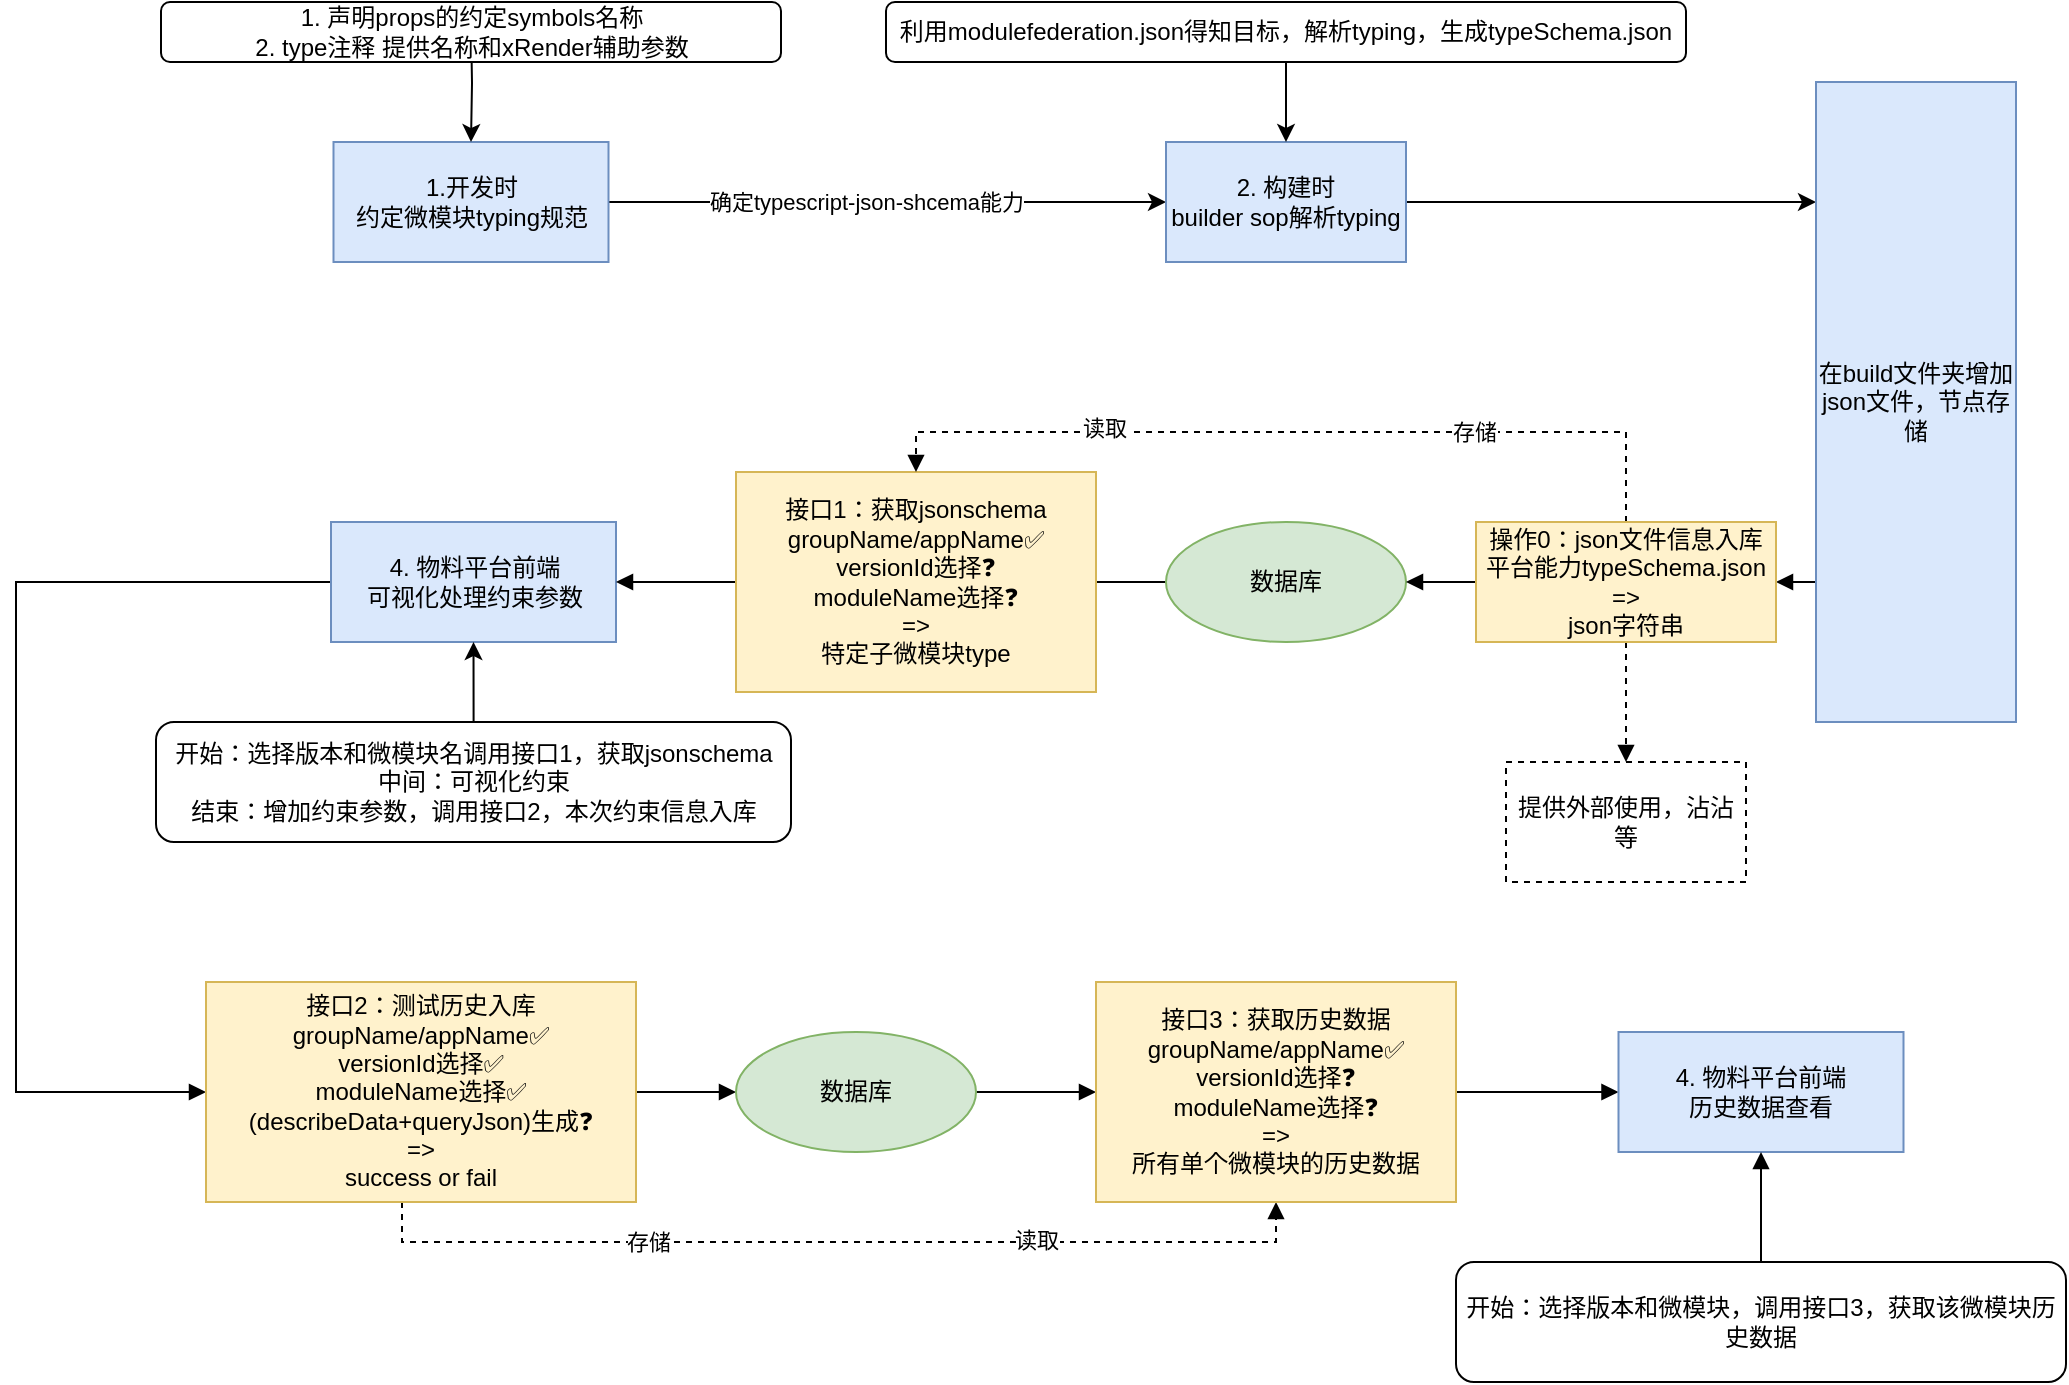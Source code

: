 <mxfile version="14.9.8" type="github">
  <diagram name="Page-1" id="5f0bae14-7c28-e335-631c-24af17079c00">
    <mxGraphModel dx="1598" dy="1177" grid="1" gridSize="10" guides="1" tooltips="1" connect="1" arrows="1" fold="1" page="1" pageScale="1" pageWidth="1100" pageHeight="850" background="none" math="0" shadow="0">
      <root>
        <mxCell id="0" />
        <mxCell id="1" parent="0" />
        <mxCell id="Zg44AK9i3nNa13F0HYsf-8" style="edgeStyle=orthogonalEdgeStyle;rounded=0;orthogonalLoop=1;jettySize=auto;html=1;" parent="1" source="Zg44AK9i3nNa13F0HYsf-1" target="Zg44AK9i3nNa13F0HYsf-3" edge="1">
          <mxGeometry relative="1" as="geometry" />
        </mxCell>
        <mxCell id="Zg44AK9i3nNa13F0HYsf-14" value="确定typescript-json-shcema能力" style="edgeLabel;html=1;align=center;verticalAlign=middle;resizable=0;points=[];" parent="Zg44AK9i3nNa13F0HYsf-8" vertex="1" connectable="0">
          <mxGeometry x="-0.081" relative="1" as="geometry">
            <mxPoint as="offset" />
          </mxGeometry>
        </mxCell>
        <mxCell id="Zg44AK9i3nNa13F0HYsf-1" value="1.开发时&lt;br&gt;约定微模块typing规范" style="rounded=0;whiteSpace=wrap;html=1;fillColor=#dae8fc;strokeColor=#6c8ebf;" parent="1" vertex="1">
          <mxGeometry x="198.75" y="170" width="137.5" height="60" as="geometry" />
        </mxCell>
        <mxCell id="Zg44AK9i3nNa13F0HYsf-4" style="edgeStyle=orthogonalEdgeStyle;rounded=0;orthogonalLoop=1;jettySize=auto;html=1;entryX=0.5;entryY=0;entryDx=0;entryDy=0;" parent="1" target="Zg44AK9i3nNa13F0HYsf-1" edge="1">
          <mxGeometry relative="1" as="geometry">
            <mxPoint x="260" y="160.0" as="targetPoint" />
            <mxPoint x="267.5" y="110.0" as="sourcePoint" />
          </mxGeometry>
        </mxCell>
        <mxCell id="Zg44AK9i3nNa13F0HYsf-9" style="edgeStyle=orthogonalEdgeStyle;rounded=0;orthogonalLoop=1;jettySize=auto;html=1;" parent="1" source="Zg44AK9i3nNa13F0HYsf-3" target="Zg44AK9i3nNa13F0HYsf-6" edge="1">
          <mxGeometry relative="1" as="geometry">
            <Array as="points">
              <mxPoint x="910" y="200" />
              <mxPoint x="910" y="200" />
            </Array>
          </mxGeometry>
        </mxCell>
        <mxCell id="Zg44AK9i3nNa13F0HYsf-3" value="2. 构建时&lt;br&gt;builder sop解析typing" style="whiteSpace=wrap;html=1;fillColor=#dae8fc;strokeColor=#6c8ebf;" parent="1" vertex="1">
          <mxGeometry x="615" y="170" width="120" height="60" as="geometry" />
        </mxCell>
        <mxCell id="2-xjeLUmb2QUIyB7ItBG-11" style="edgeStyle=orthogonalEdgeStyle;rounded=0;orthogonalLoop=1;jettySize=auto;html=1;entryX=1;entryY=0.5;entryDx=0;entryDy=0;startArrow=none;startFill=0;endArrow=block;endFill=1;" edge="1" parent="1" source="Zg44AK9i3nNa13F0HYsf-6" target="2-xjeLUmb2QUIyB7ItBG-10">
          <mxGeometry relative="1" as="geometry">
            <Array as="points">
              <mxPoint x="930" y="390" />
              <mxPoint x="930" y="390" />
            </Array>
          </mxGeometry>
        </mxCell>
        <mxCell id="Zg44AK9i3nNa13F0HYsf-6" value="在build文件夹增加json文件，节点存储" style="whiteSpace=wrap;html=1;fillColor=#dae8fc;strokeColor=#6c8ebf;" parent="1" vertex="1">
          <mxGeometry x="940" y="140" width="100" height="320" as="geometry" />
        </mxCell>
        <mxCell id="2-xjeLUmb2QUIyB7ItBG-19" style="edgeStyle=orthogonalEdgeStyle;rounded=0;orthogonalLoop=1;jettySize=auto;html=1;entryX=0;entryY=0.5;entryDx=0;entryDy=0;startArrow=none;startFill=0;endArrow=block;endFill=1;" edge="1" parent="1" source="Zg44AK9i3nNa13F0HYsf-12" target="2-xjeLUmb2QUIyB7ItBG-13">
          <mxGeometry relative="1" as="geometry">
            <Array as="points">
              <mxPoint x="40" y="390" />
              <mxPoint x="40" y="645" />
            </Array>
          </mxGeometry>
        </mxCell>
        <mxCell id="Zg44AK9i3nNa13F0HYsf-12" value="4. 物料平台前端&lt;br&gt;可视化处理约束参数" style="rounded=0;whiteSpace=wrap;html=1;fillColor=#dae8fc;strokeColor=#6c8ebf;" parent="1" vertex="1">
          <mxGeometry x="197.5" y="360" width="142.5" height="60" as="geometry" />
        </mxCell>
        <mxCell id="Zg44AK9i3nNa13F0HYsf-23" style="edgeStyle=orthogonalEdgeStyle;rounded=0;orthogonalLoop=1;jettySize=auto;html=1;" parent="1" edge="1">
          <mxGeometry relative="1" as="geometry">
            <mxPoint x="307.5" y="560" as="sourcePoint" />
          </mxGeometry>
        </mxCell>
        <mxCell id="Zg44AK9i3nNa13F0HYsf-24" style="edgeStyle=orthogonalEdgeStyle;rounded=0;orthogonalLoop=1;jettySize=auto;html=1;" parent="1" edge="1">
          <mxGeometry relative="1" as="geometry">
            <mxPoint x="307.5" y="620" as="sourcePoint" />
          </mxGeometry>
        </mxCell>
        <mxCell id="Zg44AK9i3nNa13F0HYsf-62" value="1. 声明props的约定symbols名称&lt;br&gt;2. type注释 提供名称和xRender辅助参数" style="rounded=1;whiteSpace=wrap;html=1;" parent="1" vertex="1">
          <mxGeometry x="112.5" y="100" width="310" height="30" as="geometry" />
        </mxCell>
        <mxCell id="Zg44AK9i3nNa13F0HYsf-77" style="edgeStyle=orthogonalEdgeStyle;rounded=0;orthogonalLoop=1;jettySize=auto;html=1;" parent="1" edge="1">
          <mxGeometry relative="1" as="geometry">
            <mxPoint x="705" y="70" as="sourcePoint" />
          </mxGeometry>
        </mxCell>
        <mxCell id="Zg44AK9i3nNa13F0HYsf-78" style="edgeStyle=orthogonalEdgeStyle;rounded=0;orthogonalLoop=1;jettySize=auto;html=1;" parent="1" edge="1">
          <mxGeometry relative="1" as="geometry">
            <mxPoint x="705" y="160" as="targetPoint" />
          </mxGeometry>
        </mxCell>
        <mxCell id="MQeQ29FiY3f9qQBaGK5R-14" value="" style="edgeStyle=orthogonalEdgeStyle;rounded=0;orthogonalLoop=1;jettySize=auto;html=1;" parent="1" edge="1">
          <mxGeometry relative="1" as="geometry">
            <mxPoint x="705" y="160" as="targetPoint" />
          </mxGeometry>
        </mxCell>
        <mxCell id="arwBSXUkP7VasmWXPgDl-14" value="" style="edgeStyle=orthogonalEdgeStyle;rounded=0;orthogonalLoop=1;jettySize=auto;html=1;" parent="1" edge="1">
          <mxGeometry relative="1" as="geometry">
            <mxPoint x="705" y="160" as="sourcePoint" />
          </mxGeometry>
        </mxCell>
        <mxCell id="2-xjeLUmb2QUIyB7ItBG-2" style="edgeStyle=orthogonalEdgeStyle;rounded=0;orthogonalLoop=1;jettySize=auto;html=1;entryX=1;entryY=0.5;entryDx=0;entryDy=0;startArrow=none;startFill=0;endArrow=block;endFill=1;" edge="1" parent="1" source="2-xjeLUmb2QUIyB7ItBG-5" target="Zg44AK9i3nNa13F0HYsf-12">
          <mxGeometry relative="1" as="geometry">
            <Array as="points">
              <mxPoint x="470" y="390" />
              <mxPoint x="470" y="390" />
            </Array>
          </mxGeometry>
        </mxCell>
        <mxCell id="2-xjeLUmb2QUIyB7ItBG-4" value="&lt;span style=&quot;color: rgba(0 , 0 , 0 , 0) ; font-family: monospace ; font-size: 0px ; background-color: rgb(248 , 249 , 250)&quot;&gt;%3CmxGraphModel%3E%3Croot%3E%3CmxCell%20id%3D%220%22%2F%3E%3CmxCell%20id%3D%221%22%20parent%3D%220%22%2F%3E%3CmxCell%20id%3D%222%22%20value%3D%22%E6%95%B0%E6%8D%AE%E5%BA%93%E8%AE%BE%E8%AE%A1%22%20style%3D%22ellipse%3BwhiteSpace%3Dwrap%3Bhtml%3D1%3BfillColor%3D%23d5e8d4%3BstrokeColor%3D%2382b366%3B%22%20vertex%3D%221%22%20parent%3D%221%22%3E%3CmxGeometry%20x%3D%22645%22%20y%3D%22550%22%20width%3D%22120%22%20height%3D%2260%22%20as%3D%22geometry%22%2F%3E%3C%2FmxCell%3E%3C%2Froot%3E%3C%2FmxGraphModel%3E&lt;/span&gt;" style="edgeLabel;html=1;align=center;verticalAlign=middle;resizable=0;points=[];" vertex="1" connectable="0" parent="2-xjeLUmb2QUIyB7ItBG-2">
          <mxGeometry x="0.018" relative="1" as="geometry">
            <mxPoint as="offset" />
          </mxGeometry>
        </mxCell>
        <mxCell id="arwBSXUkP7VasmWXPgDl-1" style="edgeStyle=orthogonalEdgeStyle;rounded=0;orthogonalLoop=1;jettySize=auto;html=1;exitX=0.5;exitY=1;exitDx=0;exitDy=0;" parent="1" source="Zg44AK9i3nNa13F0HYsf-6" target="Zg44AK9i3nNa13F0HYsf-6" edge="1">
          <mxGeometry relative="1" as="geometry" />
        </mxCell>
        <mxCell id="arwBSXUkP7VasmWXPgDl-15" style="edgeStyle=orthogonalEdgeStyle;rounded=0;orthogonalLoop=1;jettySize=auto;html=1;entryX=0.5;entryY=0;entryDx=0;entryDy=0;" parent="1" source="arwBSXUkP7VasmWXPgDl-13" target="Zg44AK9i3nNa13F0HYsf-3" edge="1">
          <mxGeometry relative="1" as="geometry" />
        </mxCell>
        <mxCell id="arwBSXUkP7VasmWXPgDl-13" value="利用modulefederation.json得知目标，解析typing，生成typeSchema.json" style="rounded=1;whiteSpace=wrap;html=1;" parent="1" vertex="1">
          <mxGeometry x="475" y="100" width="400" height="30" as="geometry" />
        </mxCell>
        <mxCell id="arwBSXUkP7VasmWXPgDl-21" style="edgeStyle=orthogonalEdgeStyle;rounded=0;orthogonalLoop=1;jettySize=auto;html=1;entryX=0.5;entryY=1;entryDx=0;entryDy=0;" parent="1" target="Zg44AK9i3nNa13F0HYsf-12" edge="1">
          <mxGeometry relative="1" as="geometry">
            <mxPoint x="258.75" y="460" as="sourcePoint" />
            <Array as="points">
              <mxPoint x="269" y="460" />
            </Array>
          </mxGeometry>
        </mxCell>
        <mxCell id="arwBSXUkP7VasmWXPgDl-18" value="开始：选择版本和微模块名调用接口1，获取jsonschema&lt;br&gt;中间：可视化约束&lt;br&gt;结束：增加约束参数，调用接口2，本次约束信息入库" style="rounded=1;whiteSpace=wrap;html=1;" parent="1" vertex="1">
          <mxGeometry x="110" y="460" width="317.5" height="60" as="geometry" />
        </mxCell>
        <mxCell id="2-xjeLUmb2QUIyB7ItBG-5" value="数据库" style="ellipse;whiteSpace=wrap;html=1;fillColor=#d5e8d4;strokeColor=#82b366;" vertex="1" parent="1">
          <mxGeometry x="615" y="360" width="120" height="60" as="geometry" />
        </mxCell>
        <mxCell id="2-xjeLUmb2QUIyB7ItBG-9" value="接口1：获取jsonschema&lt;br&gt;groupName/appName✅&lt;br&gt;versionId选择❓&lt;br&gt;moduleName选择❓&lt;br&gt;=&amp;gt;&lt;br&gt;特定子微模块type" style="whiteSpace=wrap;html=1;fillColor=#fff2cc;strokeColor=#d6b656;" vertex="1" parent="1">
          <mxGeometry x="400" y="335" width="180" height="110" as="geometry" />
        </mxCell>
        <mxCell id="2-xjeLUmb2QUIyB7ItBG-12" style="edgeStyle=orthogonalEdgeStyle;rounded=0;orthogonalLoop=1;jettySize=auto;html=1;entryX=1;entryY=0.5;entryDx=0;entryDy=0;startArrow=none;startFill=0;endArrow=block;endFill=1;" edge="1" parent="1" source="2-xjeLUmb2QUIyB7ItBG-10" target="2-xjeLUmb2QUIyB7ItBG-5">
          <mxGeometry relative="1" as="geometry" />
        </mxCell>
        <mxCell id="2-xjeLUmb2QUIyB7ItBG-27" style="edgeStyle=orthogonalEdgeStyle;rounded=0;orthogonalLoop=1;jettySize=auto;html=1;startArrow=none;startFill=0;endArrow=block;endFill=1;dashed=1;" edge="1" parent="1" source="2-xjeLUmb2QUIyB7ItBG-10">
          <mxGeometry relative="1" as="geometry">
            <mxPoint x="845" y="480" as="targetPoint" />
          </mxGeometry>
        </mxCell>
        <mxCell id="2-xjeLUmb2QUIyB7ItBG-33" style="edgeStyle=orthogonalEdgeStyle;rounded=0;orthogonalLoop=1;jettySize=auto;html=1;entryX=0.5;entryY=0;entryDx=0;entryDy=0;dashed=1;startArrow=none;startFill=0;endArrow=block;endFill=1;" edge="1" parent="1" source="2-xjeLUmb2QUIyB7ItBG-10" target="2-xjeLUmb2QUIyB7ItBG-9">
          <mxGeometry relative="1" as="geometry">
            <Array as="points">
              <mxPoint x="845" y="315" />
              <mxPoint x="490" y="315" />
            </Array>
          </mxGeometry>
        </mxCell>
        <mxCell id="2-xjeLUmb2QUIyB7ItBG-34" value="读取" style="edgeLabel;html=1;align=center;verticalAlign=middle;resizable=0;points=[];" vertex="1" connectable="0" parent="2-xjeLUmb2QUIyB7ItBG-33">
          <mxGeometry x="0.457" y="-2" relative="1" as="geometry">
            <mxPoint as="offset" />
          </mxGeometry>
        </mxCell>
        <mxCell id="2-xjeLUmb2QUIyB7ItBG-35" value="存储" style="edgeLabel;html=1;align=center;verticalAlign=middle;resizable=0;points=[];" vertex="1" connectable="0" parent="2-xjeLUmb2QUIyB7ItBG-33">
          <mxGeometry x="-0.424" relative="1" as="geometry">
            <mxPoint as="offset" />
          </mxGeometry>
        </mxCell>
        <mxCell id="2-xjeLUmb2QUIyB7ItBG-10" value="操作0：json文件信息入库&lt;br&gt;平台能力typeSchema.json&lt;br&gt;=&amp;gt;&lt;br&gt;json字符串" style="whiteSpace=wrap;html=1;fillColor=#fff2cc;strokeColor=#d6b656;" vertex="1" parent="1">
          <mxGeometry x="770" y="360" width="150" height="60" as="geometry" />
        </mxCell>
        <mxCell id="2-xjeLUmb2QUIyB7ItBG-16" style="edgeStyle=orthogonalEdgeStyle;rounded=0;orthogonalLoop=1;jettySize=auto;html=1;startArrow=none;startFill=0;endArrow=block;endFill=1;" edge="1" parent="1" source="2-xjeLUmb2QUIyB7ItBG-13" target="2-xjeLUmb2QUIyB7ItBG-15">
          <mxGeometry relative="1" as="geometry" />
        </mxCell>
        <mxCell id="2-xjeLUmb2QUIyB7ItBG-36" style="edgeStyle=orthogonalEdgeStyle;rounded=0;orthogonalLoop=1;jettySize=auto;html=1;entryX=0.5;entryY=1;entryDx=0;entryDy=0;dashed=1;startArrow=none;startFill=0;endArrow=block;endFill=1;" edge="1" parent="1" source="2-xjeLUmb2QUIyB7ItBG-13" target="2-xjeLUmb2QUIyB7ItBG-17">
          <mxGeometry relative="1" as="geometry">
            <Array as="points">
              <mxPoint x="233" y="720" />
              <mxPoint x="670" y="720" />
            </Array>
          </mxGeometry>
        </mxCell>
        <mxCell id="2-xjeLUmb2QUIyB7ItBG-37" value="存储" style="edgeLabel;html=1;align=center;verticalAlign=middle;resizable=0;points=[];" vertex="1" connectable="0" parent="2-xjeLUmb2QUIyB7ItBG-36">
          <mxGeometry x="-0.401" relative="1" as="geometry">
            <mxPoint as="offset" />
          </mxGeometry>
        </mxCell>
        <mxCell id="2-xjeLUmb2QUIyB7ItBG-40" value="读取" style="edgeLabel;html=1;align=center;verticalAlign=middle;resizable=0;points=[];" vertex="1" connectable="0" parent="2-xjeLUmb2QUIyB7ItBG-36">
          <mxGeometry x="0.467" y="1" relative="1" as="geometry">
            <mxPoint x="-13" as="offset" />
          </mxGeometry>
        </mxCell>
        <mxCell id="2-xjeLUmb2QUIyB7ItBG-13" value="接口2：测试历史入库&lt;br&gt;groupName/appName✅&lt;br&gt;versionId选择✅&lt;br&gt;moduleName选择✅&lt;br&gt;(describeData+queryJson)生成❓&lt;br&gt;=&amp;gt;&lt;br&gt;success or fail" style="whiteSpace=wrap;html=1;fillColor=#fff2cc;strokeColor=#d6b656;" vertex="1" parent="1">
          <mxGeometry x="135" y="590" width="215" height="110" as="geometry" />
        </mxCell>
        <mxCell id="2-xjeLUmb2QUIyB7ItBG-18" style="edgeStyle=orthogonalEdgeStyle;rounded=0;orthogonalLoop=1;jettySize=auto;html=1;startArrow=none;startFill=0;endArrow=block;endFill=1;" edge="1" parent="1" source="2-xjeLUmb2QUIyB7ItBG-15" target="2-xjeLUmb2QUIyB7ItBG-17">
          <mxGeometry relative="1" as="geometry" />
        </mxCell>
        <mxCell id="2-xjeLUmb2QUIyB7ItBG-15" value="数据库" style="ellipse;whiteSpace=wrap;html=1;fillColor=#d5e8d4;strokeColor=#82b366;" vertex="1" parent="1">
          <mxGeometry x="400" y="615" width="120" height="60" as="geometry" />
        </mxCell>
        <mxCell id="2-xjeLUmb2QUIyB7ItBG-24" style="edgeStyle=orthogonalEdgeStyle;rounded=0;orthogonalLoop=1;jettySize=auto;html=1;startArrow=none;startFill=0;endArrow=block;endFill=1;" edge="1" parent="1" source="2-xjeLUmb2QUIyB7ItBG-17" target="2-xjeLUmb2QUIyB7ItBG-23">
          <mxGeometry relative="1" as="geometry" />
        </mxCell>
        <mxCell id="2-xjeLUmb2QUIyB7ItBG-17" value="接口3：获取历史数据&lt;br&gt;groupName/appName✅&lt;br&gt;versionId选择❓&lt;br&gt;moduleName选择❓&lt;br&gt;=&amp;gt;&lt;br&gt;所有单个微模块的历史数据" style="whiteSpace=wrap;html=1;fillColor=#fff2cc;strokeColor=#d6b656;" vertex="1" parent="1">
          <mxGeometry x="580" y="590" width="180" height="110" as="geometry" />
        </mxCell>
        <mxCell id="2-xjeLUmb2QUIyB7ItBG-23" value="4. 物料平台前端&lt;br&gt;历史数据查看" style="rounded=0;whiteSpace=wrap;html=1;fillColor=#dae8fc;strokeColor=#6c8ebf;" vertex="1" parent="1">
          <mxGeometry x="841.25" y="615" width="142.5" height="60" as="geometry" />
        </mxCell>
        <mxCell id="2-xjeLUmb2QUIyB7ItBG-26" style="edgeStyle=orthogonalEdgeStyle;rounded=0;orthogonalLoop=1;jettySize=auto;html=1;entryX=0.5;entryY=1;entryDx=0;entryDy=0;startArrow=none;startFill=0;endArrow=block;endFill=1;" edge="1" parent="1" source="2-xjeLUmb2QUIyB7ItBG-25" target="2-xjeLUmb2QUIyB7ItBG-23">
          <mxGeometry relative="1" as="geometry" />
        </mxCell>
        <mxCell id="2-xjeLUmb2QUIyB7ItBG-25" value="开始：选择版本和微模块，调用接口3，获取该微模块历史数据" style="rounded=1;whiteSpace=wrap;html=1;" vertex="1" parent="1">
          <mxGeometry x="760" y="730" width="305" height="60" as="geometry" />
        </mxCell>
        <mxCell id="2-xjeLUmb2QUIyB7ItBG-28" value="提供外部使用，沾沾等" style="whiteSpace=wrap;html=1;dashed=1;" vertex="1" parent="1">
          <mxGeometry x="785" y="480" width="120" height="60" as="geometry" />
        </mxCell>
      </root>
    </mxGraphModel>
  </diagram>
</mxfile>
